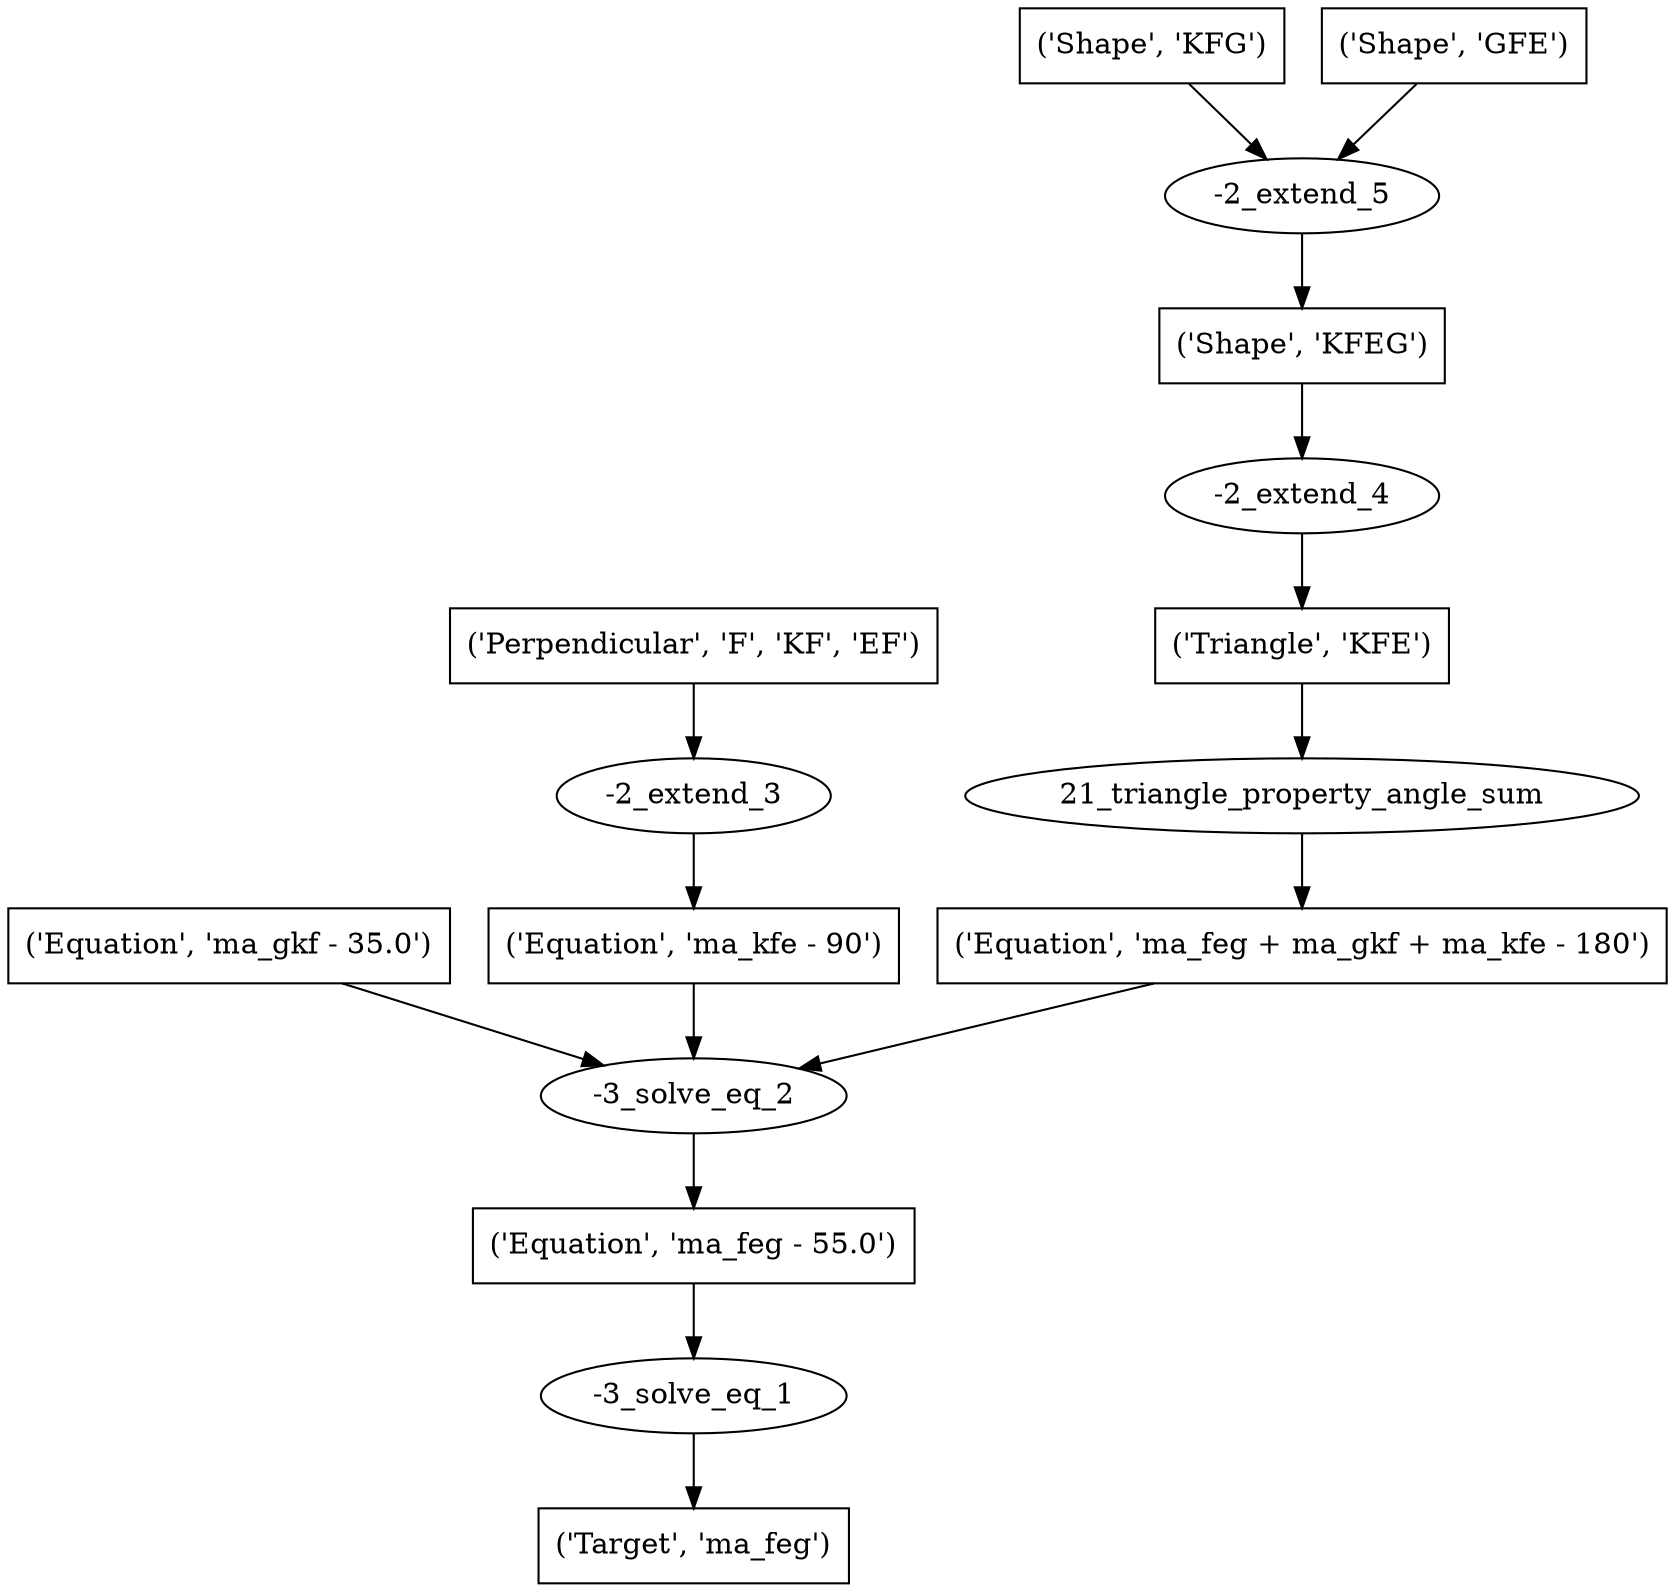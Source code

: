 digraph 5 {
	0 [label="('Target', 'ma_feg')" shape=box]
	1 [label="-3_solve_eq_1"]
	1 -> 0
	2 [label="('Equation', 'ma_feg - 55.0')" shape=box]
	2 -> 1
	3 [label="-3_solve_eq_2"]
	3 -> 2
	4 [label="('Equation', 'ma_gkf - 35.0')" shape=box]
	4 -> 3
	5 [label="('Equation', 'ma_kfe - 90')" shape=box]
	5 -> 3
	6 [label="('Equation', 'ma_feg + ma_gkf + ma_kfe - 180')" shape=box]
	6 -> 3
	7 [label="-2_extend_3"]
	7 -> 5
	8 [label="('Perpendicular', 'F', 'KF', 'EF')" shape=box]
	8 -> 7
	9 [label="21_triangle_property_angle_sum"]
	9 -> 6
	10 [label="('Triangle', 'KFE')" shape=box]
	10 -> 9
	11 [label="-2_extend_4"]
	11 -> 10
	12 [label="('Shape', 'KFEG')" shape=box]
	12 -> 11
	13 [label="-2_extend_5"]
	13 -> 12
	14 [label="('Shape', 'KFG')" shape=box]
	14 -> 13
	15 [label="('Shape', 'GFE')" shape=box]
	15 -> 13
}
